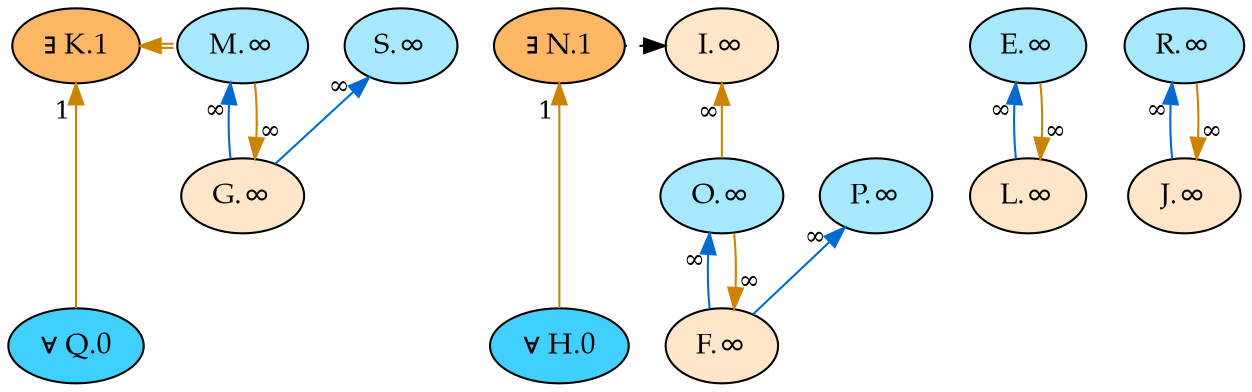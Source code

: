 digraph {
    rankdir="TB"
    node [style=filled fontname="Palatino" fontsize=14]
    node [fillcolor="#40cfff"]
    "Q" [label="∀ Q.0"]
    "H" [label="∀ H.0"]
    node [fillcolor="#a6e9ff"]
    "E" [label="E.∞"]
    "O" [label="O.∞"]
    "R" [label="R.∞"]
    "M" [label="M.∞"]
    "P" [label="P.∞"]
    "S" [label="S.∞"]
    node [fillcolor="#ffb763"]
    "N" [label="∃ N.1"]
    "K" [label="∃ K.1"]
    node [fillcolor="#ffe6c9"]
    "L" [label="L.∞"]
    "F" [label="F.∞"]
    "J" [label="J.∞"]
    "G" [label="G.∞"]
    "I" [label="I.∞"]
    edge[labeldistance=1.5 fontsize=12]
    edge [color="#006ad1" style="solid" dir="back" taillabel="∞"]
          "E" -> "L" 
          "O" -> "F" 
          "R" -> "J" 
          "M" -> "G" 
          "P" -> "F" 
          "S" -> "G" 
    edge [color="#cc8400" style="solid" dir="back" taillabel="∞"]
          "L" -> "E" 
          "F" -> "O" 
          "J" -> "R" 
          "G" -> "M" 
          "I" -> "O" 
    edge [color="#cc8400" style="solid" dir="back" taillabel="1"]
          "K" -> "Q" 
          "N" -> "H" 
    edge [color="black" style="dotted" dir="back" taillabel="" constraint=false]
          "I" -> "N" 
    edge [color="#cc8400:#cc8400" style="dashed" dir="back" taillabel="" constraint=false]
          "K" -> "M" 
    {rank = max "Q" "H"}
    {rank = min "N" "K"}
}
